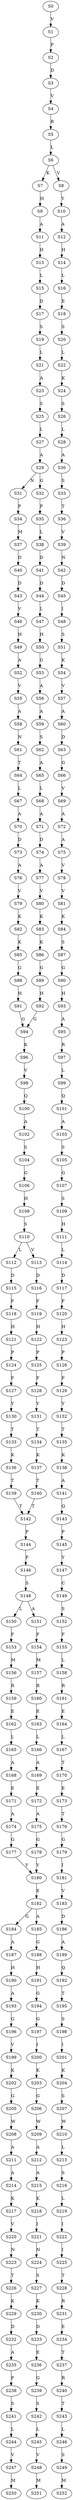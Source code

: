 strict digraph  {
	S0 -> S1 [ label = V ];
	S1 -> S2 [ label = P ];
	S2 -> S3 [ label = D ];
	S3 -> S4 [ label = V ];
	S4 -> S5 [ label = R ];
	S5 -> S6 [ label = L ];
	S6 -> S7 [ label = K ];
	S6 -> S8 [ label = V ];
	S7 -> S9 [ label = H ];
	S8 -> S10 [ label = Y ];
	S9 -> S11 [ label = A ];
	S10 -> S12 [ label = A ];
	S11 -> S13 [ label = H ];
	S12 -> S14 [ label = H ];
	S13 -> S15 [ label = L ];
	S14 -> S16 [ label = L ];
	S15 -> S17 [ label = D ];
	S16 -> S18 [ label = E ];
	S17 -> S19 [ label = S ];
	S18 -> S20 [ label = S ];
	S19 -> S21 [ label = L ];
	S20 -> S22 [ label = L ];
	S21 -> S23 [ label = A ];
	S22 -> S24 [ label = K ];
	S23 -> S25 [ label = S ];
	S24 -> S26 [ label = S ];
	S25 -> S27 [ label = L ];
	S26 -> S28 [ label = L ];
	S27 -> S29 [ label = A ];
	S28 -> S30 [ label = A ];
	S29 -> S31 [ label = N ];
	S29 -> S32 [ label = G ];
	S30 -> S33 [ label = S ];
	S31 -> S34 [ label = P ];
	S32 -> S35 [ label = P ];
	S33 -> S36 [ label = T ];
	S34 -> S37 [ label = M ];
	S35 -> S38 [ label = L ];
	S36 -> S39 [ label = V ];
	S37 -> S40 [ label = D ];
	S38 -> S41 [ label = D ];
	S39 -> S42 [ label = N ];
	S40 -> S43 [ label = D ];
	S41 -> S44 [ label = D ];
	S42 -> S45 [ label = D ];
	S43 -> S46 [ label = V ];
	S44 -> S47 [ label = L ];
	S45 -> S48 [ label = I ];
	S46 -> S49 [ label = H ];
	S47 -> S50 [ label = H ];
	S48 -> S51 [ label = S ];
	S49 -> S52 [ label = A ];
	S50 -> S53 [ label = G ];
	S51 -> S54 [ label = K ];
	S52 -> S55 [ label = V ];
	S53 -> S56 [ label = A ];
	S54 -> S57 [ label = V ];
	S55 -> S58 [ label = A ];
	S56 -> S59 [ label = A ];
	S57 -> S60 [ label = A ];
	S58 -> S61 [ label = N ];
	S59 -> S62 [ label = S ];
	S60 -> S63 [ label = D ];
	S61 -> S64 [ label = T ];
	S62 -> S65 [ label = A ];
	S63 -> S66 [ label = G ];
	S64 -> S67 [ label = L ];
	S65 -> S68 [ label = L ];
	S66 -> S69 [ label = V ];
	S67 -> S70 [ label = A ];
	S68 -> S71 [ label = A ];
	S69 -> S72 [ label = A ];
	S70 -> S73 [ label = D ];
	S71 -> S74 [ label = D ];
	S72 -> S75 [ label = A ];
	S73 -> S76 [ label = A ];
	S74 -> S77 [ label = A ];
	S75 -> S78 [ label = V ];
	S76 -> S79 [ label = V ];
	S77 -> S80 [ label = V ];
	S78 -> S81 [ label = V ];
	S79 -> S82 [ label = K ];
	S80 -> S83 [ label = K ];
	S81 -> S84 [ label = K ];
	S82 -> S85 [ label = K ];
	S83 -> S86 [ label = K ];
	S84 -> S87 [ label = S ];
	S85 -> S88 [ label = G ];
	S86 -> S89 [ label = G ];
	S87 -> S90 [ label = G ];
	S88 -> S91 [ label = H ];
	S89 -> S92 [ label = H ];
	S90 -> S93 [ label = H ];
	S91 -> S94 [ label = G ];
	S92 -> S94 [ label = G ];
	S93 -> S95 [ label = A ];
	S94 -> S96 [ label = K ];
	S95 -> S97 [ label = R ];
	S96 -> S98 [ label = V ];
	S97 -> S99 [ label = L ];
	S98 -> S100 [ label = Q ];
	S99 -> S101 [ label = Q ];
	S100 -> S102 [ label = A ];
	S101 -> S103 [ label = A ];
	S102 -> S104 [ label = S ];
	S103 -> S105 [ label = S ];
	S104 -> S106 [ label = G ];
	S105 -> S107 [ label = G ];
	S106 -> S108 [ label = H ];
	S107 -> S109 [ label = S ];
	S108 -> S110 [ label = S ];
	S109 -> S111 [ label = H ];
	S110 -> S112 [ label = L ];
	S110 -> S113 [ label = V ];
	S111 -> S114 [ label = L ];
	S112 -> S115 [ label = D ];
	S113 -> S116 [ label = D ];
	S114 -> S117 [ label = D ];
	S115 -> S118 [ label = F ];
	S116 -> S119 [ label = F ];
	S117 -> S120 [ label = F ];
	S118 -> S121 [ label = H ];
	S119 -> S122 [ label = H ];
	S120 -> S123 [ label = H ];
	S121 -> S124 [ label = P ];
	S122 -> S125 [ label = P ];
	S123 -> S126 [ label = P ];
	S124 -> S127 [ label = F ];
	S125 -> S128 [ label = F ];
	S126 -> S129 [ label = F ];
	S127 -> S130 [ label = Y ];
	S128 -> S131 [ label = Y ];
	S129 -> S132 [ label = Y ];
	S130 -> S133 [ label = T ];
	S131 -> S134 [ label = T ];
	S132 -> S135 [ label = T ];
	S133 -> S136 [ label = K ];
	S134 -> S137 [ label = K ];
	S135 -> S138 [ label = K ];
	S136 -> S139 [ label = T ];
	S137 -> S140 [ label = T ];
	S138 -> S141 [ label = A ];
	S139 -> S142 [ label = T ];
	S140 -> S142 [ label = T ];
	S141 -> S143 [ label = Q ];
	S142 -> S144 [ label = P ];
	S143 -> S145 [ label = P ];
	S144 -> S146 [ label = F ];
	S145 -> S147 [ label = Y ];
	S146 -> S148 [ label = S ];
	S147 -> S149 [ label = C ];
	S148 -> S150 [ label = L ];
	S148 -> S151 [ label = A ];
	S149 -> S152 [ label = S ];
	S150 -> S153 [ label = F ];
	S151 -> S154 [ label = F ];
	S152 -> S155 [ label = F ];
	S153 -> S156 [ label = M ];
	S154 -> S157 [ label = M ];
	S155 -> S158 [ label = L ];
	S156 -> S159 [ label = R ];
	S157 -> S160 [ label = R ];
	S158 -> S161 [ label = R ];
	S159 -> S162 [ label = E ];
	S160 -> S163 [ label = E ];
	S161 -> S164 [ label = E ];
	S162 -> S165 [ label = L ];
	S163 -> S166 [ label = L ];
	S164 -> S167 [ label = L ];
	S165 -> S168 [ label = A ];
	S166 -> S169 [ label = A ];
	S167 -> S170 [ label = T ];
	S168 -> S171 [ label = E ];
	S169 -> S172 [ label = E ];
	S170 -> S173 [ label = E ];
	S171 -> S174 [ label = A ];
	S172 -> S175 [ label = A ];
	S173 -> S176 [ label = T ];
	S174 -> S177 [ label = G ];
	S175 -> S178 [ label = G ];
	S176 -> S179 [ label = G ];
	S177 -> S180 [ label = Y ];
	S178 -> S180 [ label = Y ];
	S179 -> S181 [ label = I ];
	S180 -> S182 [ label = E ];
	S181 -> S183 [ label = V ];
	S182 -> S184 [ label = G ];
	S182 -> S185 [ label = A ];
	S183 -> S186 [ label = D ];
	S184 -> S187 [ label = A ];
	S185 -> S188 [ label = G ];
	S186 -> S189 [ label = A ];
	S187 -> S190 [ label = H ];
	S188 -> S191 [ label = H ];
	S189 -> S192 [ label = Q ];
	S190 -> S193 [ label = A ];
	S191 -> S194 [ label = G ];
	S192 -> S195 [ label = T ];
	S193 -> S196 [ label = G ];
	S194 -> S197 [ label = G ];
	S195 -> S198 [ label = S ];
	S196 -> S199 [ label = V ];
	S197 -> S200 [ label = I ];
	S198 -> S201 [ label = I ];
	S199 -> S202 [ label = K ];
	S200 -> S203 [ label = K ];
	S201 -> S204 [ label = K ];
	S202 -> S205 [ label = G ];
	S203 -> S206 [ label = G ];
	S204 -> S207 [ label = S ];
	S205 -> S208 [ label = W ];
	S206 -> S209 [ label = W ];
	S207 -> S210 [ label = W ];
	S208 -> S211 [ label = A ];
	S209 -> S212 [ label = A ];
	S210 -> S213 [ label = L ];
	S211 -> S214 [ label = A ];
	S212 -> S215 [ label = A ];
	S213 -> S216 [ label = S ];
	S214 -> S217 [ label = K ];
	S215 -> S218 [ label = K ];
	S216 -> S219 [ label = L ];
	S217 -> S220 [ label = V ];
	S218 -> S221 [ label = I ];
	S219 -> S222 [ label = I ];
	S220 -> S223 [ label = N ];
	S221 -> S224 [ label = N ];
	S222 -> S225 [ label = I ];
	S223 -> S226 [ label = T ];
	S224 -> S227 [ label = S ];
	S225 -> S228 [ label = T ];
	S226 -> S229 [ label = K ];
	S227 -> S230 [ label = K ];
	S228 -> S231 [ label = R ];
	S229 -> S232 [ label = D ];
	S230 -> S233 [ label = D ];
	S231 -> S234 [ label = E ];
	S232 -> S235 [ label = A ];
	S233 -> S236 [ label = E ];
	S234 -> S237 [ label = T ];
	S235 -> S238 [ label = P ];
	S236 -> S239 [ label = G ];
	S237 -> S240 [ label = R ];
	S238 -> S241 [ label = S ];
	S239 -> S242 [ label = S ];
	S240 -> S243 [ label = T ];
	S241 -> S244 [ label = L ];
	S242 -> S245 [ label = L ];
	S243 -> S246 [ label = L ];
	S244 -> S247 [ label = V ];
	S245 -> S248 [ label = V ];
	S246 -> S249 [ label = S ];
	S247 -> S250 [ label = M ];
	S248 -> S251 [ label = M ];
	S249 -> S252 [ label = M ];
}
